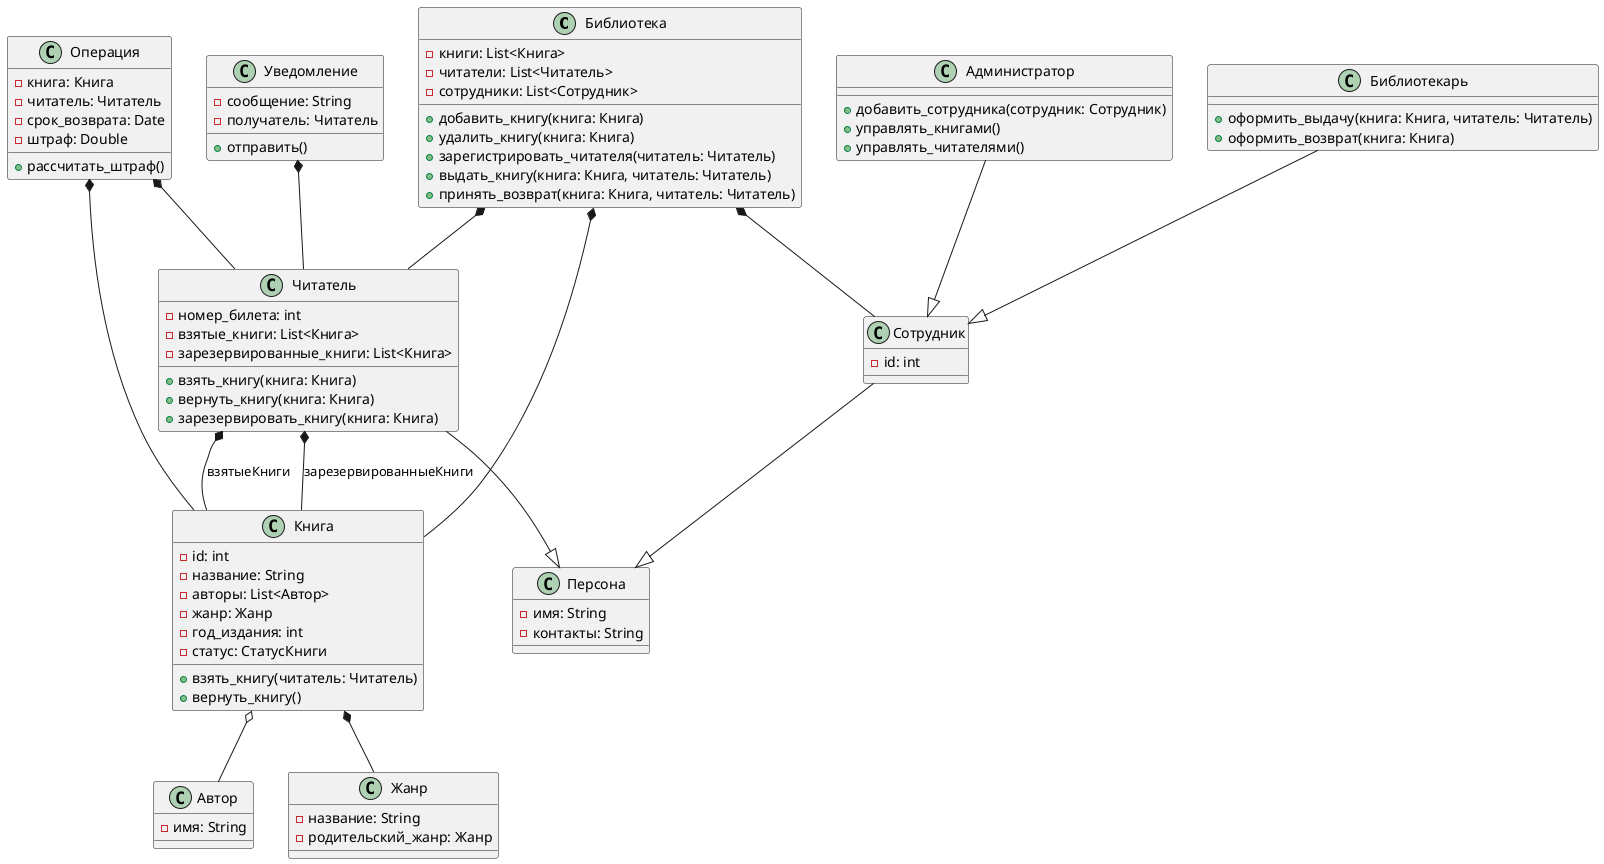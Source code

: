 @startuml
class Библиотека {
    - книги: List<Книга>
    - читатели: List<Читатель>
    - сотрудники: List<Сотрудник>
    + добавить_книгу(книга: Книга)
    + удалить_книгу(книга: Книга)
    + зарегистрировать_читателя(читатель: Читатель)
    + выдать_книгу(книга: Книга, читатель: Читатель)
    + принять_возврат(книга: Книга, читатель: Читатель)
}
class Книга {
    - id: int
    - название: String
    - авторы: List<Автор>
    - жанр: Жанр
    - год_издания: int
    - статус: СтатусКниги
    + взять_книгу(читатель: Читатель)
    + вернуть_книгу()
}

class Автор {
    - имя: String
}

class Жанр {
    - название: String
    - родительский_жанр: Жанр
}

class Персона {
    - имя: String
    - контакты: String
}

class Читатель {
    - номер_билета: int
    - взятые_книги: List<Книга>
    - зарезервированные_книги: List<Книга>
    + взять_книгу(книга: Книга)
    + вернуть_книгу(книга: Книга)
    + зарезервировать_книгу(книга: Книга)
}

class Сотрудник {
    - id: int
}

class Библиотекарь {
    + оформить_выдачу(книга: Книга, читатель: Читатель)
    + оформить_возврат(книга: Книга)
}

class Администратор {
    + добавить_сотрудника(сотрудник: Сотрудник)
    + управлять_книгами()
    + управлять_читателями()
}

class Уведомление {
    - сообщение: String
    - получатель: Читатель
    + отправить()
}

class Операция {
    - книга: Книга
    - читатель: Читатель
    - срок_возврата: Date
    - штраф: Double
    + рассчитать_штраф()
}

Библиотека *-- Книга
Библиотека *-- Читатель
Библиотека *-- Сотрудник
Книга o-- Автор
Книга *-- Жанр
Читатель --|> Персона
Сотрудник --|> Персона
Библиотекарь --|> Сотрудник
Администратор --|> Сотрудник
Читатель *-- Книга : взятыеКниги
Читатель *-- Книга : зарезервированныеКниги
Уведомление *-- Читатель
Операция *-- Книга
Операция *-- Читатель
@enduml

